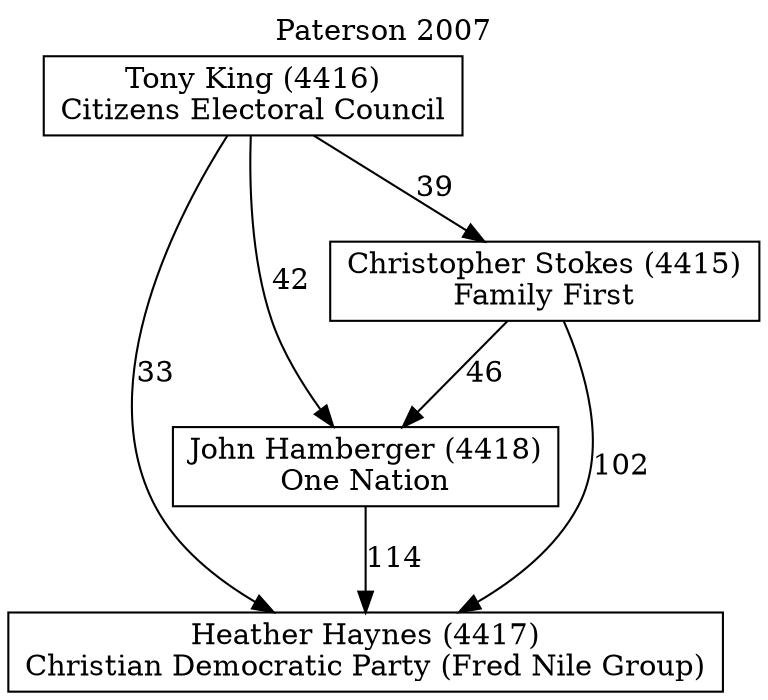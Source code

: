 // House preference flow
digraph "Heather Haynes (4417)_Paterson_2007" {
	graph [label="Paterson 2007" labelloc=t mclimit=10]
	node [shape=box]
	"Heather Haynes (4417)" [label="Heather Haynes (4417)
Christian Democratic Party (Fred Nile Group)"]
	"John Hamberger (4418)" [label="John Hamberger (4418)
One Nation"]
	"Christopher Stokes (4415)" [label="Christopher Stokes (4415)
Family First"]
	"Tony King (4416)" [label="Tony King (4416)
Citizens Electoral Council"]
	"John Hamberger (4418)" -> "Heather Haynes (4417)" [label=114]
	"Christopher Stokes (4415)" -> "John Hamberger (4418)" [label=46]
	"Tony King (4416)" -> "Christopher Stokes (4415)" [label=39]
	"Christopher Stokes (4415)" -> "Heather Haynes (4417)" [label=102]
	"Tony King (4416)" -> "Heather Haynes (4417)" [label=33]
	"Tony King (4416)" -> "John Hamberger (4418)" [label=42]
}
